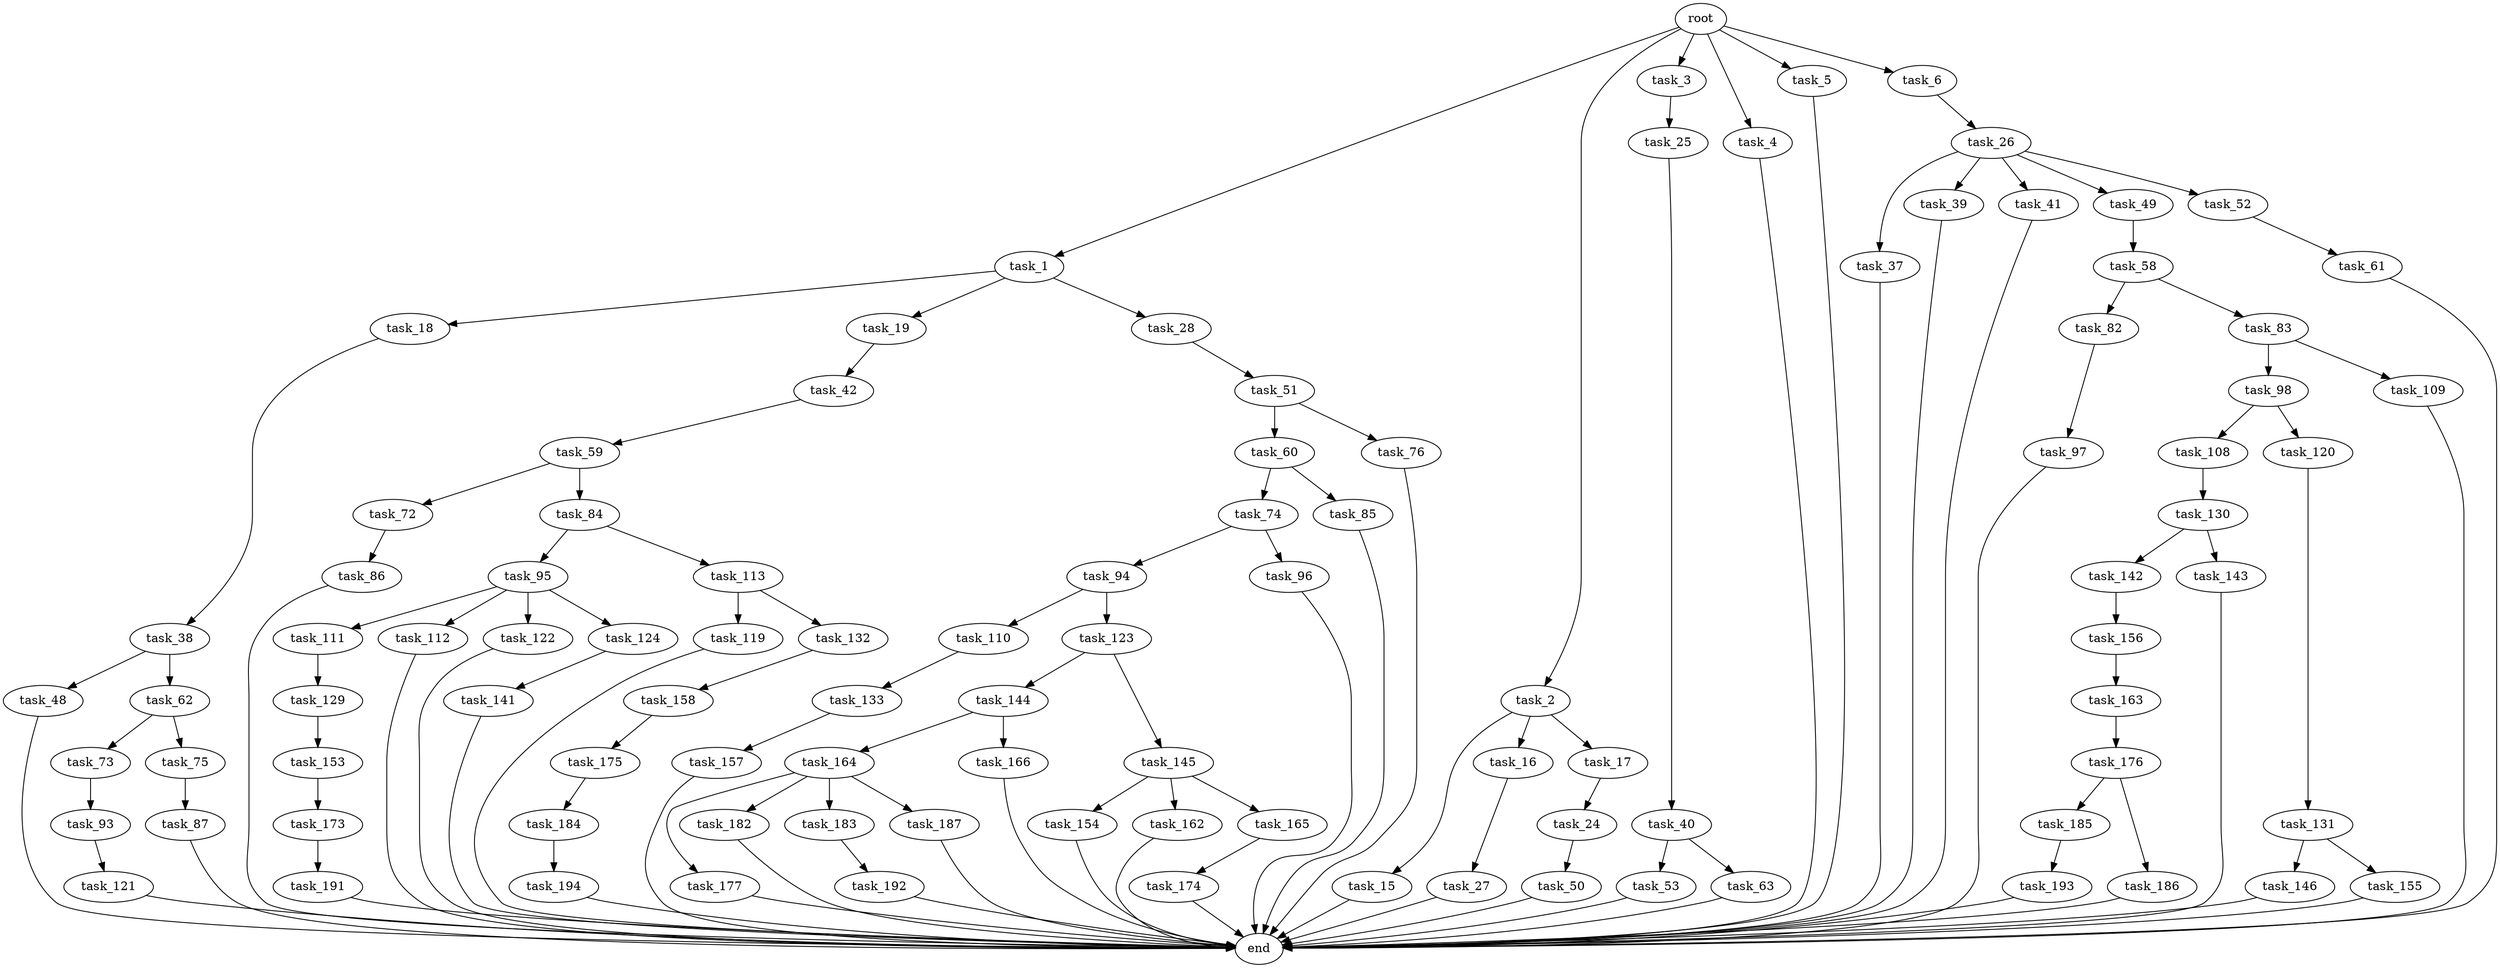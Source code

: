 digraph G {
  root [size="0.000000"];
  task_1 [size="145659136075.000000"];
  task_2 [size="139601595666.000000"];
  task_3 [size="1073741824000.000000"];
  task_4 [size="731110391506.000000"];
  task_5 [size="167240489637.000000"];
  task_6 [size="549755813888.000000"];
  task_15 [size="1300122054.000000"];
  task_16 [size="68719476736.000000"];
  task_17 [size="8589934592.000000"];
  task_18 [size="31115691867.000000"];
  task_19 [size="68719476736.000000"];
  task_24 [size="549755813888.000000"];
  task_25 [size="134217728000.000000"];
  task_26 [size="436418476527.000000"];
  task_27 [size="357689612070.000000"];
  task_28 [size="134217728000.000000"];
  task_37 [size="1216344667670.000000"];
  task_38 [size="2095866388.000000"];
  task_39 [size="41232615329.000000"];
  task_40 [size="231928233984.000000"];
  task_41 [size="525732293482.000000"];
  task_42 [size="881394302524.000000"];
  task_48 [size="782324118455.000000"];
  task_49 [size="134217728000.000000"];
  task_50 [size="8589934592.000000"];
  task_51 [size="282204623088.000000"];
  task_52 [size="68719476736.000000"];
  task_53 [size="452649675724.000000"];
  task_58 [size="92321457078.000000"];
  task_59 [size="134217728000.000000"];
  task_60 [size="184660666297.000000"];
  task_61 [size="28991029248.000000"];
  task_62 [size="8589934592.000000"];
  task_63 [size="37682233901.000000"];
  task_72 [size="3244707068.000000"];
  task_73 [size="231928233984.000000"];
  task_74 [size="1472660942.000000"];
  task_75 [size="10913258450.000000"];
  task_76 [size="8589934592.000000"];
  task_82 [size="265112930906.000000"];
  task_83 [size="17754767283.000000"];
  task_84 [size="1874744750.000000"];
  task_85 [size="88820096981.000000"];
  task_86 [size="294047813119.000000"];
  task_87 [size="259708309538.000000"];
  task_93 [size="34910307093.000000"];
  task_94 [size="7668437558.000000"];
  task_95 [size="31917109350.000000"];
  task_96 [size="340605188937.000000"];
  task_97 [size="246738426987.000000"];
  task_98 [size="16629211116.000000"];
  task_108 [size="13007575507.000000"];
  task_109 [size="549755813888.000000"];
  task_110 [size="782757789696.000000"];
  task_111 [size="1073741824000.000000"];
  task_112 [size="37708433995.000000"];
  task_113 [size="339401797561.000000"];
  task_119 [size="1531316256.000000"];
  task_120 [size="24563050321.000000"];
  task_121 [size="173361993330.000000"];
  task_122 [size="130203586316.000000"];
  task_123 [size="7608966095.000000"];
  task_124 [size="549755813888.000000"];
  task_129 [size="382259537963.000000"];
  task_130 [size="134217728000.000000"];
  task_131 [size="28991029248.000000"];
  task_132 [size="913023859516.000000"];
  task_133 [size="1073741824000.000000"];
  task_141 [size="1041353769637.000000"];
  task_142 [size="1215597721.000000"];
  task_143 [size="782757789696.000000"];
  task_144 [size="285269421474.000000"];
  task_145 [size="549755813888.000000"];
  task_146 [size="455940677976.000000"];
  task_153 [size="134217728000.000000"];
  task_154 [size="3499031675.000000"];
  task_155 [size="549755813888.000000"];
  task_156 [size="1266345671.000000"];
  task_157 [size="368293445632.000000"];
  task_158 [size="68719476736.000000"];
  task_162 [size="68719476736.000000"];
  task_163 [size="9603800220.000000"];
  task_164 [size="14207494044.000000"];
  task_165 [size="28991029248.000000"];
  task_166 [size="4961593765.000000"];
  task_173 [size="7669021983.000000"];
  task_174 [size="1073741824000.000000"];
  task_175 [size="47359166758.000000"];
  task_176 [size="28991029248.000000"];
  task_177 [size="25907610500.000000"];
  task_182 [size="28991029248.000000"];
  task_183 [size="182737953262.000000"];
  task_184 [size="68719476736.000000"];
  task_185 [size="68767551184.000000"];
  task_186 [size="2025867045.000000"];
  task_187 [size="10911235291.000000"];
  task_191 [size="231928233984.000000"];
  task_192 [size="134007517112.000000"];
  task_193 [size="68719476736.000000"];
  task_194 [size="368293445632.000000"];
  end [size="0.000000"];

  root -> task_1 [size="1.000000"];
  root -> task_2 [size="1.000000"];
  root -> task_3 [size="1.000000"];
  root -> task_4 [size="1.000000"];
  root -> task_5 [size="1.000000"];
  root -> task_6 [size="1.000000"];
  task_1 -> task_18 [size="134217728.000000"];
  task_1 -> task_19 [size="134217728.000000"];
  task_1 -> task_28 [size="134217728.000000"];
  task_2 -> task_15 [size="134217728.000000"];
  task_2 -> task_16 [size="134217728.000000"];
  task_2 -> task_17 [size="134217728.000000"];
  task_3 -> task_25 [size="838860800.000000"];
  task_4 -> end [size="1.000000"];
  task_5 -> end [size="1.000000"];
  task_6 -> task_26 [size="536870912.000000"];
  task_15 -> end [size="1.000000"];
  task_16 -> task_27 [size="134217728.000000"];
  task_17 -> task_24 [size="33554432.000000"];
  task_18 -> task_38 [size="838860800.000000"];
  task_19 -> task_42 [size="134217728.000000"];
  task_24 -> task_50 [size="536870912.000000"];
  task_25 -> task_40 [size="209715200.000000"];
  task_26 -> task_37 [size="536870912.000000"];
  task_26 -> task_39 [size="536870912.000000"];
  task_26 -> task_41 [size="536870912.000000"];
  task_26 -> task_49 [size="536870912.000000"];
  task_26 -> task_52 [size="536870912.000000"];
  task_27 -> end [size="1.000000"];
  task_28 -> task_51 [size="209715200.000000"];
  task_37 -> end [size="1.000000"];
  task_38 -> task_48 [size="75497472.000000"];
  task_38 -> task_62 [size="75497472.000000"];
  task_39 -> end [size="1.000000"];
  task_40 -> task_53 [size="301989888.000000"];
  task_40 -> task_63 [size="301989888.000000"];
  task_41 -> end [size="1.000000"];
  task_42 -> task_59 [size="536870912.000000"];
  task_48 -> end [size="1.000000"];
  task_49 -> task_58 [size="209715200.000000"];
  task_50 -> end [size="1.000000"];
  task_51 -> task_60 [size="411041792.000000"];
  task_51 -> task_76 [size="411041792.000000"];
  task_52 -> task_61 [size="134217728.000000"];
  task_53 -> end [size="1.000000"];
  task_58 -> task_82 [size="209715200.000000"];
  task_58 -> task_83 [size="209715200.000000"];
  task_59 -> task_72 [size="209715200.000000"];
  task_59 -> task_84 [size="209715200.000000"];
  task_60 -> task_74 [size="536870912.000000"];
  task_60 -> task_85 [size="536870912.000000"];
  task_61 -> end [size="1.000000"];
  task_62 -> task_73 [size="33554432.000000"];
  task_62 -> task_75 [size="33554432.000000"];
  task_63 -> end [size="1.000000"];
  task_72 -> task_86 [size="75497472.000000"];
  task_73 -> task_93 [size="301989888.000000"];
  task_74 -> task_94 [size="33554432.000000"];
  task_74 -> task_96 [size="33554432.000000"];
  task_75 -> task_87 [size="209715200.000000"];
  task_76 -> end [size="1.000000"];
  task_82 -> task_97 [size="838860800.000000"];
  task_83 -> task_98 [size="301989888.000000"];
  task_83 -> task_109 [size="301989888.000000"];
  task_84 -> task_95 [size="134217728.000000"];
  task_84 -> task_113 [size="134217728.000000"];
  task_85 -> end [size="1.000000"];
  task_86 -> end [size="1.000000"];
  task_87 -> end [size="1.000000"];
  task_93 -> task_121 [size="33554432.000000"];
  task_94 -> task_110 [size="411041792.000000"];
  task_94 -> task_123 [size="411041792.000000"];
  task_95 -> task_111 [size="838860800.000000"];
  task_95 -> task_112 [size="838860800.000000"];
  task_95 -> task_122 [size="838860800.000000"];
  task_95 -> task_124 [size="838860800.000000"];
  task_96 -> end [size="1.000000"];
  task_97 -> end [size="1.000000"];
  task_98 -> task_108 [size="679477248.000000"];
  task_98 -> task_120 [size="679477248.000000"];
  task_108 -> task_130 [size="209715200.000000"];
  task_109 -> end [size="1.000000"];
  task_110 -> task_133 [size="679477248.000000"];
  task_111 -> task_129 [size="838860800.000000"];
  task_112 -> end [size="1.000000"];
  task_113 -> task_119 [size="536870912.000000"];
  task_113 -> task_132 [size="536870912.000000"];
  task_119 -> end [size="1.000000"];
  task_120 -> task_131 [size="679477248.000000"];
  task_121 -> end [size="1.000000"];
  task_122 -> end [size="1.000000"];
  task_123 -> task_144 [size="838860800.000000"];
  task_123 -> task_145 [size="838860800.000000"];
  task_124 -> task_141 [size="536870912.000000"];
  task_129 -> task_153 [size="411041792.000000"];
  task_130 -> task_142 [size="209715200.000000"];
  task_130 -> task_143 [size="209715200.000000"];
  task_131 -> task_146 [size="75497472.000000"];
  task_131 -> task_155 [size="75497472.000000"];
  task_132 -> task_158 [size="679477248.000000"];
  task_133 -> task_157 [size="838860800.000000"];
  task_141 -> end [size="1.000000"];
  task_142 -> task_156 [size="33554432.000000"];
  task_143 -> end [size="1.000000"];
  task_144 -> task_164 [size="301989888.000000"];
  task_144 -> task_166 [size="301989888.000000"];
  task_145 -> task_154 [size="536870912.000000"];
  task_145 -> task_162 [size="536870912.000000"];
  task_145 -> task_165 [size="536870912.000000"];
  task_146 -> end [size="1.000000"];
  task_153 -> task_173 [size="209715200.000000"];
  task_154 -> end [size="1.000000"];
  task_155 -> end [size="1.000000"];
  task_156 -> task_163 [size="33554432.000000"];
  task_157 -> end [size="1.000000"];
  task_158 -> task_175 [size="134217728.000000"];
  task_162 -> end [size="1.000000"];
  task_163 -> task_176 [size="411041792.000000"];
  task_164 -> task_177 [size="679477248.000000"];
  task_164 -> task_182 [size="679477248.000000"];
  task_164 -> task_183 [size="679477248.000000"];
  task_164 -> task_187 [size="679477248.000000"];
  task_165 -> task_174 [size="75497472.000000"];
  task_166 -> end [size="1.000000"];
  task_173 -> task_191 [size="301989888.000000"];
  task_174 -> end [size="1.000000"];
  task_175 -> task_184 [size="838860800.000000"];
  task_176 -> task_185 [size="75497472.000000"];
  task_176 -> task_186 [size="75497472.000000"];
  task_177 -> end [size="1.000000"];
  task_182 -> end [size="1.000000"];
  task_183 -> task_192 [size="301989888.000000"];
  task_184 -> task_194 [size="134217728.000000"];
  task_185 -> task_193 [size="75497472.000000"];
  task_186 -> end [size="1.000000"];
  task_187 -> end [size="1.000000"];
  task_191 -> end [size="1.000000"];
  task_192 -> end [size="1.000000"];
  task_193 -> end [size="1.000000"];
  task_194 -> end [size="1.000000"];
}
